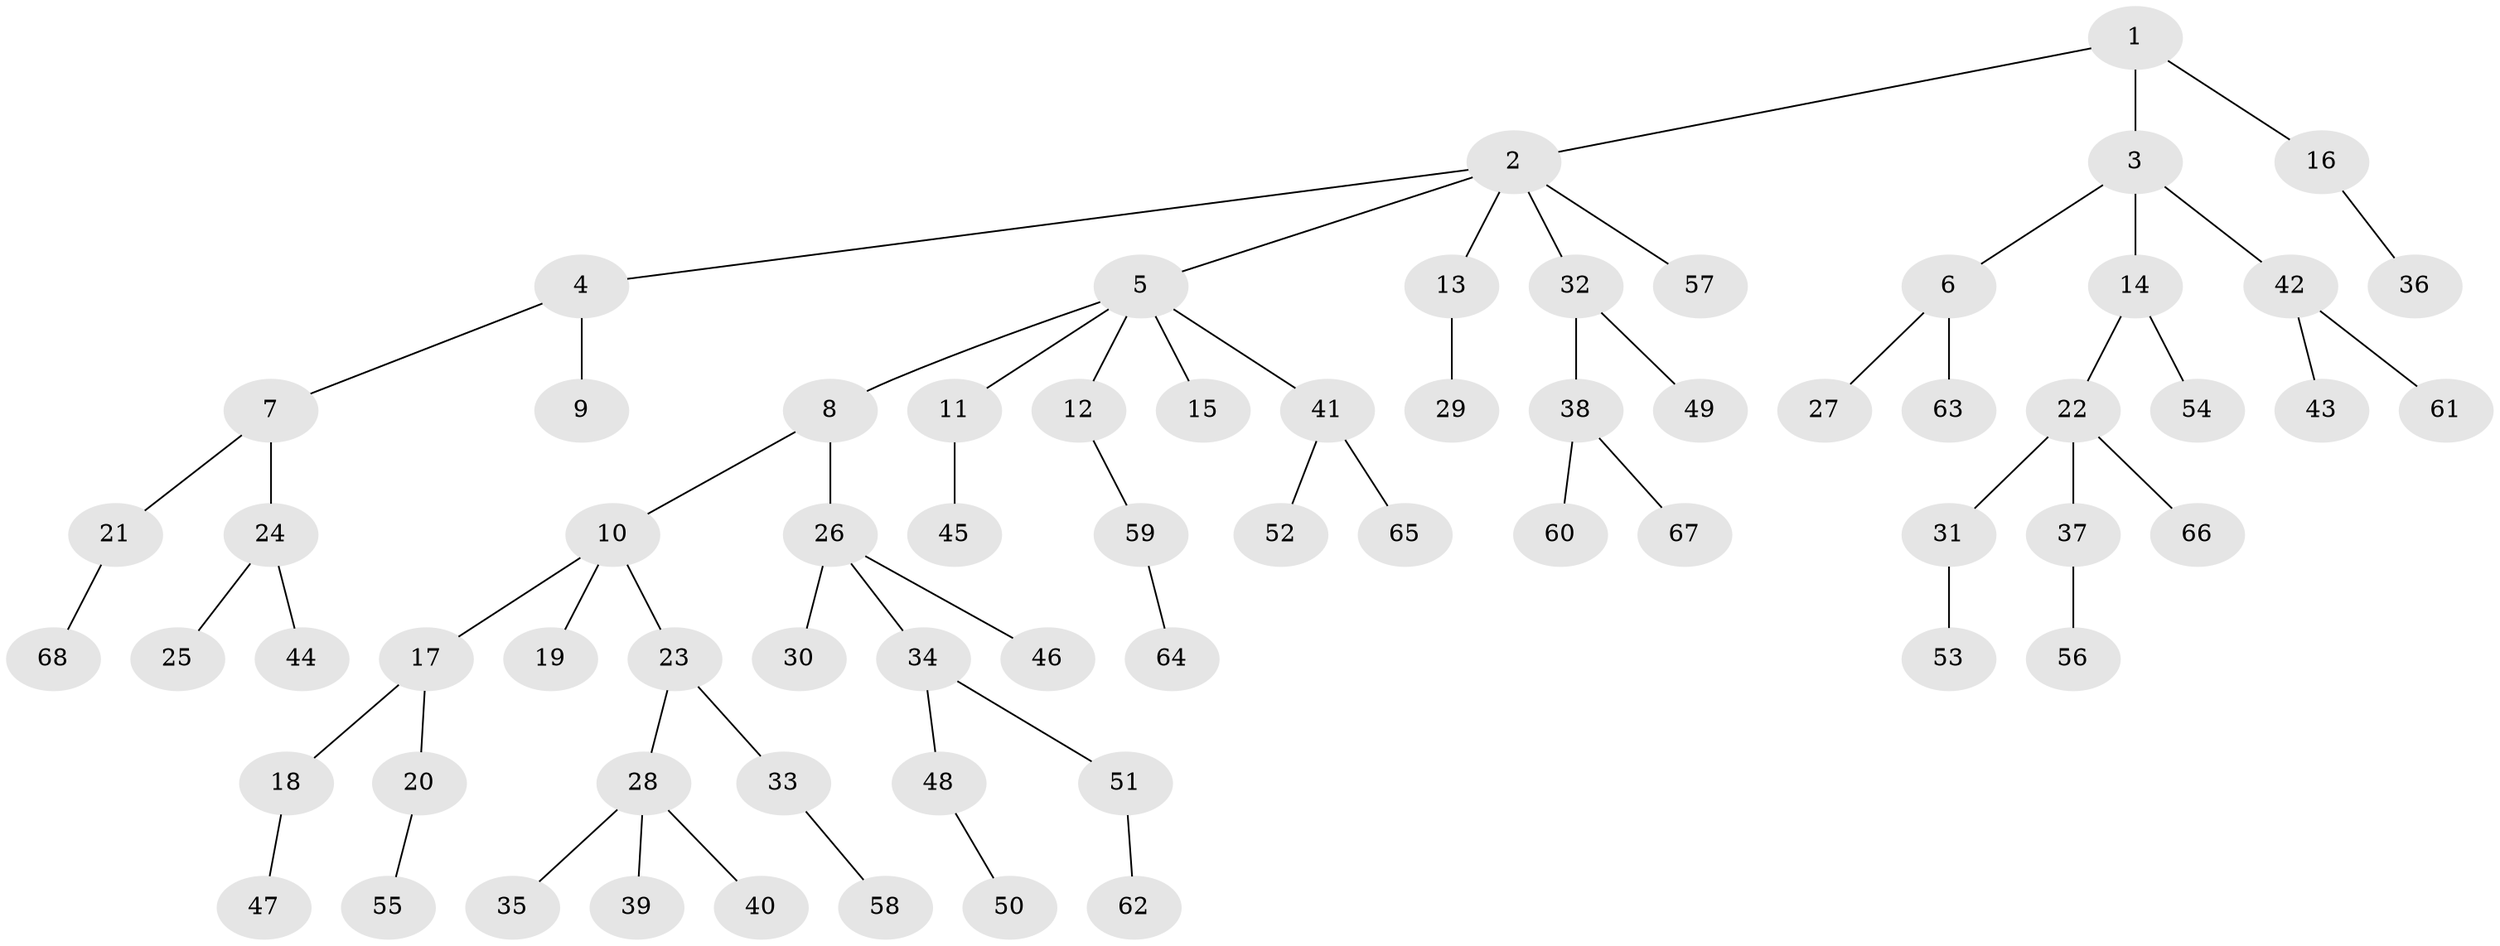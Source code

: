 // Generated by graph-tools (version 1.1) at 2025/26/03/09/25 03:26:23]
// undirected, 68 vertices, 67 edges
graph export_dot {
graph [start="1"]
  node [color=gray90,style=filled];
  1;
  2;
  3;
  4;
  5;
  6;
  7;
  8;
  9;
  10;
  11;
  12;
  13;
  14;
  15;
  16;
  17;
  18;
  19;
  20;
  21;
  22;
  23;
  24;
  25;
  26;
  27;
  28;
  29;
  30;
  31;
  32;
  33;
  34;
  35;
  36;
  37;
  38;
  39;
  40;
  41;
  42;
  43;
  44;
  45;
  46;
  47;
  48;
  49;
  50;
  51;
  52;
  53;
  54;
  55;
  56;
  57;
  58;
  59;
  60;
  61;
  62;
  63;
  64;
  65;
  66;
  67;
  68;
  1 -- 2;
  1 -- 3;
  1 -- 16;
  2 -- 4;
  2 -- 5;
  2 -- 13;
  2 -- 32;
  2 -- 57;
  3 -- 6;
  3 -- 14;
  3 -- 42;
  4 -- 7;
  4 -- 9;
  5 -- 8;
  5 -- 11;
  5 -- 12;
  5 -- 15;
  5 -- 41;
  6 -- 27;
  6 -- 63;
  7 -- 21;
  7 -- 24;
  8 -- 10;
  8 -- 26;
  10 -- 17;
  10 -- 19;
  10 -- 23;
  11 -- 45;
  12 -- 59;
  13 -- 29;
  14 -- 22;
  14 -- 54;
  16 -- 36;
  17 -- 18;
  17 -- 20;
  18 -- 47;
  20 -- 55;
  21 -- 68;
  22 -- 31;
  22 -- 37;
  22 -- 66;
  23 -- 28;
  23 -- 33;
  24 -- 25;
  24 -- 44;
  26 -- 30;
  26 -- 34;
  26 -- 46;
  28 -- 35;
  28 -- 39;
  28 -- 40;
  31 -- 53;
  32 -- 38;
  32 -- 49;
  33 -- 58;
  34 -- 48;
  34 -- 51;
  37 -- 56;
  38 -- 60;
  38 -- 67;
  41 -- 52;
  41 -- 65;
  42 -- 43;
  42 -- 61;
  48 -- 50;
  51 -- 62;
  59 -- 64;
}
